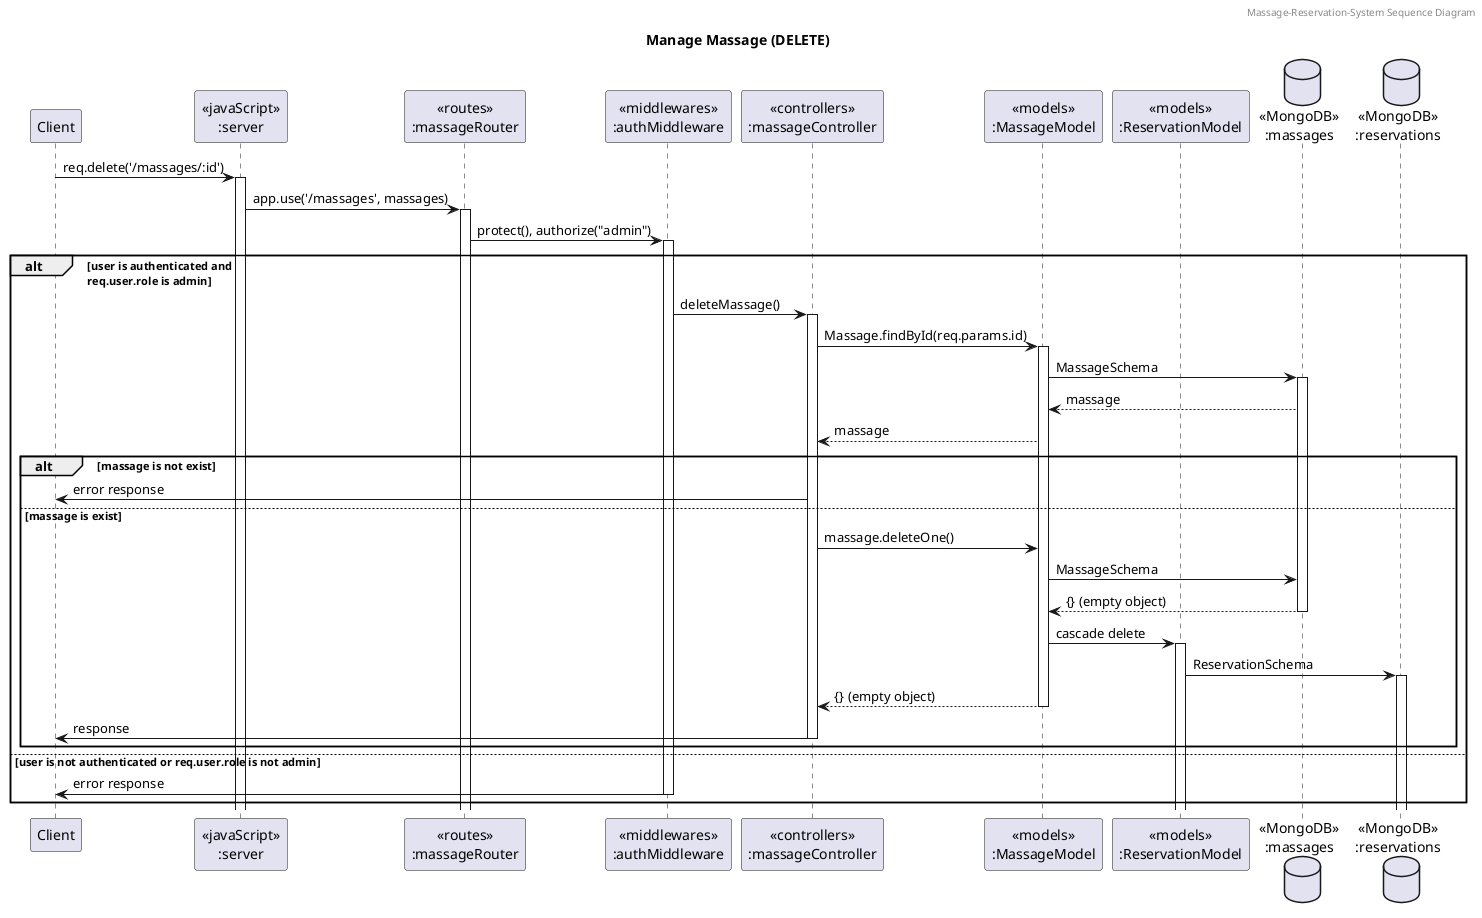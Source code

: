 @startuml Manage Massage (DELETE)

header Massage-Reservation-System Sequence Diagram
title "Manage Massage (DELETE)"

participant "Client" as client
participant "<<javaScript>>\n:server" as server
participant "<<routes>>\n:massageRouter" as massageRouter
participant "<<middlewares>>\n:authMiddleware" as authMiddleware
participant "<<controllers>>\n:massageController" as massageController
participant "<<models>>\n:MassageModel" as massageModel
participant "<<models>>\n:ReservationModel" as reservationModel
database "<<MongoDB>>\n:massages" as massageDatabase
database "<<MongoDB>>\n:reservations" as reservationDatabase

client -> server ++: req.delete('/massages/:id')
server -> massageRouter ++: app.use('/massages', massages)
massageRouter -> authMiddleware ++: protect(), authorize("admin")
alt user is authenticated and\nreq.user.role is admin
    authMiddleware -> massageController ++: deleteMassage()
    massageController -> massageModel ++: Massage.findById(req.params.id)
    massageModel -> massageDatabase ++: MassageSchema
    massageDatabase --> massageModel : massage
    massageController <-- massageModel : massage
    alt massage is not exist
        massageController -> client : error response
    else massage is exist
        massageController -> massageModel : massage.deleteOne()
        massageModel -> massageDatabase : MassageSchema
        massageDatabase --> massageModel --: {} (empty object)
        massageModel -> reservationModel ++: cascade delete
        reservationModel -> reservationDatabase ++: ReservationSchema
        massageController <-- massageModel --: {} (empty object)
        massageController -> client --: response
    end
else user is not authenticated or req.user.role is not admin
    authMiddleware -> client --: error response
end

@enduml